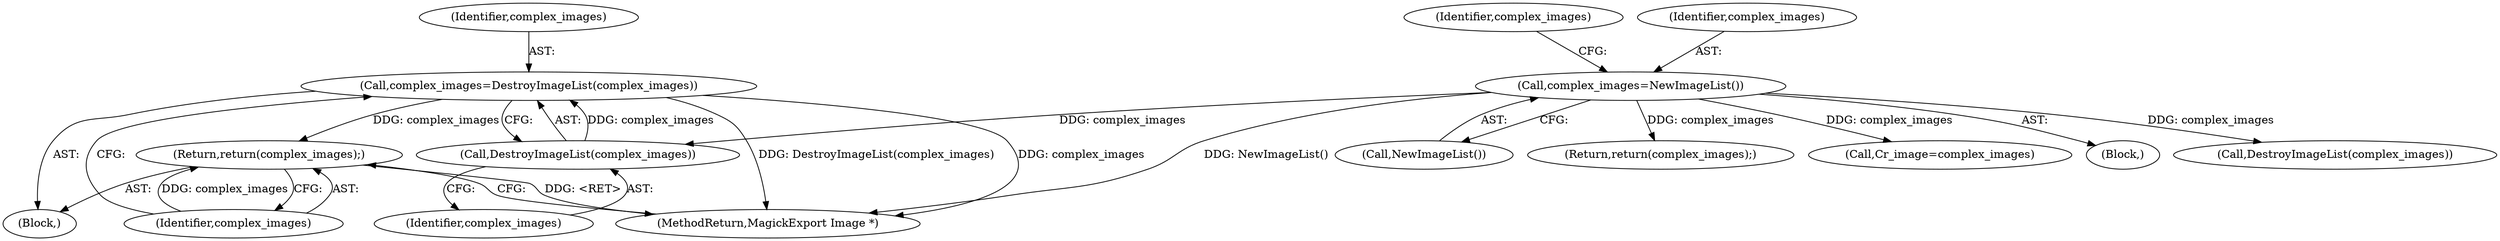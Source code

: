digraph "0_ImageMagick6_61135001a625364e29bdce83832f043eebde7b5a@pointer" {
"1000247" [label="(Call,complex_images=DestroyImageList(complex_images))"];
"1000249" [label="(Call,DestroyImageList(complex_images))"];
"1000225" [label="(Call,complex_images=NewImageList())"];
"1000251" [label="(Return,return(complex_images);)"];
"1000227" [label="(Call,NewImageList())"];
"1000248" [label="(Identifier,complex_images)"];
"1000916" [label="(MethodReturn,MagickExport Image *)"];
"1000247" [label="(Call,complex_images=DestroyImageList(complex_images))"];
"1000249" [label="(Call,DestroyImageList(complex_images))"];
"1000914" [label="(Return,return(complex_images);)"];
"1000225" [label="(Call,complex_images=NewImageList())"];
"1000226" [label="(Identifier,complex_images)"];
"1000230" [label="(Identifier,complex_images)"];
"1000333" [label="(Call,Cr_image=complex_images)"];
"1000246" [label="(Block,)"];
"1000251" [label="(Return,return(complex_images);)"];
"1000105" [label="(Block,)"];
"1000250" [label="(Identifier,complex_images)"];
"1000912" [label="(Call,DestroyImageList(complex_images))"];
"1000252" [label="(Identifier,complex_images)"];
"1000247" -> "1000246"  [label="AST: "];
"1000247" -> "1000249"  [label="CFG: "];
"1000248" -> "1000247"  [label="AST: "];
"1000249" -> "1000247"  [label="AST: "];
"1000252" -> "1000247"  [label="CFG: "];
"1000247" -> "1000916"  [label="DDG: complex_images"];
"1000247" -> "1000916"  [label="DDG: DestroyImageList(complex_images)"];
"1000249" -> "1000247"  [label="DDG: complex_images"];
"1000247" -> "1000251"  [label="DDG: complex_images"];
"1000249" -> "1000250"  [label="CFG: "];
"1000250" -> "1000249"  [label="AST: "];
"1000225" -> "1000249"  [label="DDG: complex_images"];
"1000225" -> "1000105"  [label="AST: "];
"1000225" -> "1000227"  [label="CFG: "];
"1000226" -> "1000225"  [label="AST: "];
"1000227" -> "1000225"  [label="AST: "];
"1000230" -> "1000225"  [label="CFG: "];
"1000225" -> "1000916"  [label="DDG: NewImageList()"];
"1000225" -> "1000333"  [label="DDG: complex_images"];
"1000225" -> "1000912"  [label="DDG: complex_images"];
"1000225" -> "1000914"  [label="DDG: complex_images"];
"1000251" -> "1000246"  [label="AST: "];
"1000251" -> "1000252"  [label="CFG: "];
"1000252" -> "1000251"  [label="AST: "];
"1000916" -> "1000251"  [label="CFG: "];
"1000251" -> "1000916"  [label="DDG: <RET>"];
"1000252" -> "1000251"  [label="DDG: complex_images"];
}
